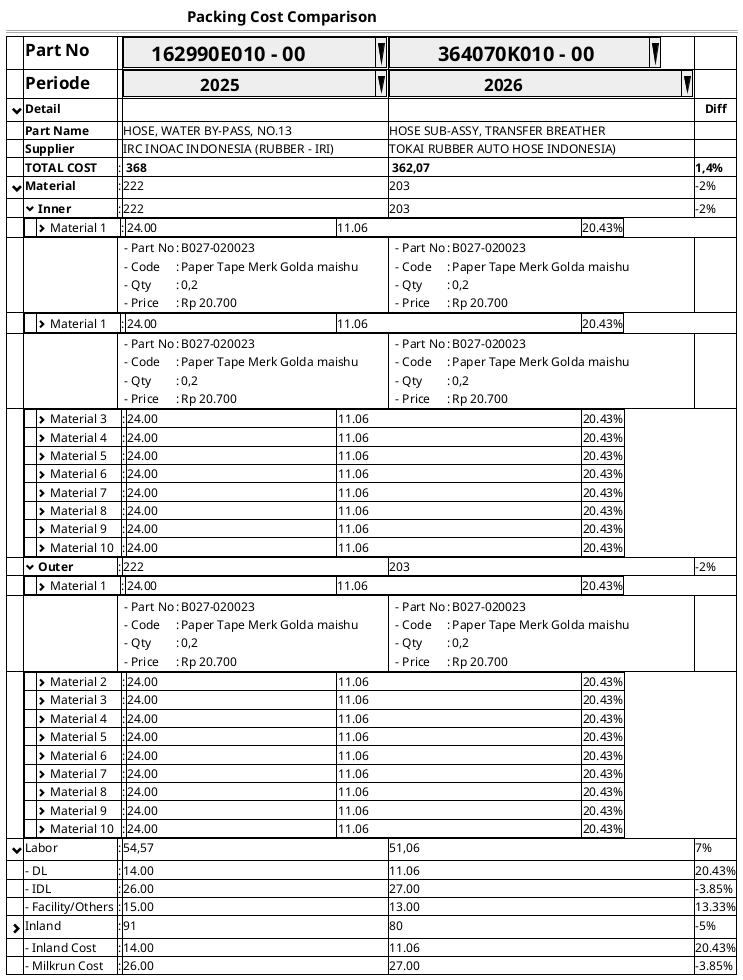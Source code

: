 @startsalt
{
                                                            <b><size:15>Packing Cost Comparison
  ==
  {#
    |.|<b><size:17>Part No                    |.  |^<b><size:20>     162990E010 - 00           ^|^<b><size:20>         364070K010 - 00        ^|.|*
    |.|<b><size:17>Periode                    |.  |^<b><size:17>                 2025          ^|^<b><size:17>                     2026           ^|.|*
    |<size:15> <&chevron-bottom>     |<b>Detail           |  .| .                 | .             |   <b>Diff|*
    |.|<b>Part Name                  |.  |HOSE, WATER BY-PASS, NO.13         | HOSE SUB-ASSY, TRANSFER BREATHER        |.|*    
    |.|<b>Supplier                   |.  |IRC INOAC INDONESIA (RUBBER - IRI) | TOKAI RUBBER AUTO HOSE INDONESIA)       |.|*        
    |          .                  |<b>TOTAL COST            | : |<b> 368              |<b> 362,07          |<b>1,4% |*    
    |<size:15> <&chevron-bottom>  |<b>Material              | : | 222                 | 203                |-2%     |*
    |.                            |<&chevron-bottom><b> Inner              | : | 222                 | 203                |-2%     |*
    .|{#
        |   |<&chevron-right> Material 1    	               |:  |	24.00                                                         |	11.06                                                                    |20.43%  |*
      }|*|*|*|*|*      
      .|.|{ /' Cell 1'/
        .| - Part No	 |:| B027-020023 |*
        .| - Code      |:| Paper Tape Merk Golda maishu |*
        .| - Qty	     |:| 0,2         |*
        .| - Price 	   |:| Rp 20.700   |*
      }|*|{ /' Cell 2'/
        .| - Part No	 |:| B027-020023 |*
        .| - Code      |:| Paper Tape Merk Golda maishu |*
        .| - Qty	     |:| 0,2         |*
        .| - Price 	   |:| Rp 20.700   |*
      }|*
    .|{#
        |   |<&chevron-right> Material 1    	               |:  |	24.00                                                         |	11.06                                                                    |20.43%  |*
      }|*|*|*|*|*
      .|.|{ /' Cell 1'/
        .| - Part No	 |:| B027-020023 |*
        .| - Code      |:| Paper Tape Merk Golda maishu |*
        .| - Qty	     |:| 0,2         |*
        .| - Price 	   |:| Rp 20.700   |*
      }|*|{ /' Cell 2'/
        .| - Part No	 |:| B027-020023 |*
        .| - Code      |:| Paper Tape Merk Golda maishu |*
        .| - Qty	     |:| 0,2         |*
        .| - Price 	   |:| Rp 20.700   |*
      }|*
    .|{#
    |   |<&chevron-right> Material 3   |:  |	24.00                                                         |	11.06                                                                    |20.43%  |*
    |   |<&chevron-right> Material 4   |:  |	24.00                                                         |	11.06                                                                    |20.43%  |*
    |   |<&chevron-right> Material 5   |:  |	24.00                                                         |	11.06                                                                    |20.43%  |*
    |   |<&chevron-right> Material 6   |:  |	24.00                                                         |	11.06                                                                    |20.43%  |*
    |   |<&chevron-right> Material 7   |:  |	24.00                                                         |	11.06                                                                    |20.43%  |*
    |   |<&chevron-right> Material 8   |:  |	24.00                                                         |	11.06                                                                    |20.43%  |*
    |   |<&chevron-right> Material 9   |:  |	24.00                                                         |	11.06                                                                    |20.43%  |*
    |   |<&chevron-right> Material 10  |:  |	24.00                                                         |	11.06                                                                    |20.43%  |*
  }|*|*|*|*|*
    |.                            |<&chevron-bottom><b> Outer              | : | 222                 | 203                |-2%     |*
    .|{#
        |   |<&chevron-right> Material 1    	               |:  |	24.00                                                         |	11.06                                                                    |20.43%  |*
      }|*|*|*|*|*      
      .|.|{ /' Cell 1'/
        .| - Part No	 |:| B027-020023 |*
        .| - Code      |:| Paper Tape Merk Golda maishu |*
        .| - Qty	     |:| 0,2         |*
        .| - Price 	   |:| Rp 20.700   |*
      }|*|{ /' Cell 2'/
        .| - Part No	 |:| B027-020023 |*
        .| - Code      |:| Paper Tape Merk Golda maishu |*
        .| - Qty	     |:| 0,2         |*
        .| - Price 	   |:| Rp 20.700   |*
      }|*    
    .|{#
    |   |<&chevron-right> Material 2   |:  |	24.00                                                         |	11.06                                                                    |20.43%  |*
    |   |<&chevron-right> Material 3   |:  |	24.00                                                         |	11.06                                                                    |20.43%  |*
    |   |<&chevron-right> Material 4   |:  |	24.00                                                         |	11.06                                                                    |20.43%  |*
    |   |<&chevron-right> Material 5   |:  |	24.00                                                         |	11.06                                                                    |20.43%  |*
    |   |<&chevron-right> Material 6   |:  |	24.00                                                         |	11.06                                                                    |20.43%  |*
    |   |<&chevron-right> Material 7   |:  |	24.00                                                         |	11.06                                                                    |20.43%  |*
    |   |<&chevron-right> Material 8   |:  |	24.00                                                         |	11.06                                                                    |20.43%  |*
    |   |<&chevron-right> Material 9   |:  |	24.00                                                         |	11.06                                                                    |20.43%  |*
    |   |<&chevron-right> Material 10  |:  |	24.00                                                         |	11.06                                                                    |20.43%  |*
  }|*|*|*|*|*      
    |<size:15> <&chevron-bottom>  |Labor                 | : | 54,57               | 51,06              |7%      |*
    |.                            | - DL	               |:  |	14.00              |	11.06	            |20.43%  |*
    |.                            | - IDL	               |:  |	26.00              |	27.00	            |–3.85%  |*
    |.                            | - Facility/Others	   |:  |	15.00              |	13.00	            |13.33%  |*
      
    |<size:15> <&chevron-right>   |Inland                | : | 91                  | 80                 |-5%  |*    
    |.                            | - Inland Cost	       |:  |	14.00              |	11.06	            |20.43%  |*
    |.                            | - Milkrun Cost	      |:  |	26.00              |	27.00	            |–3.85%  |*    
  }
  
}
@endsalt